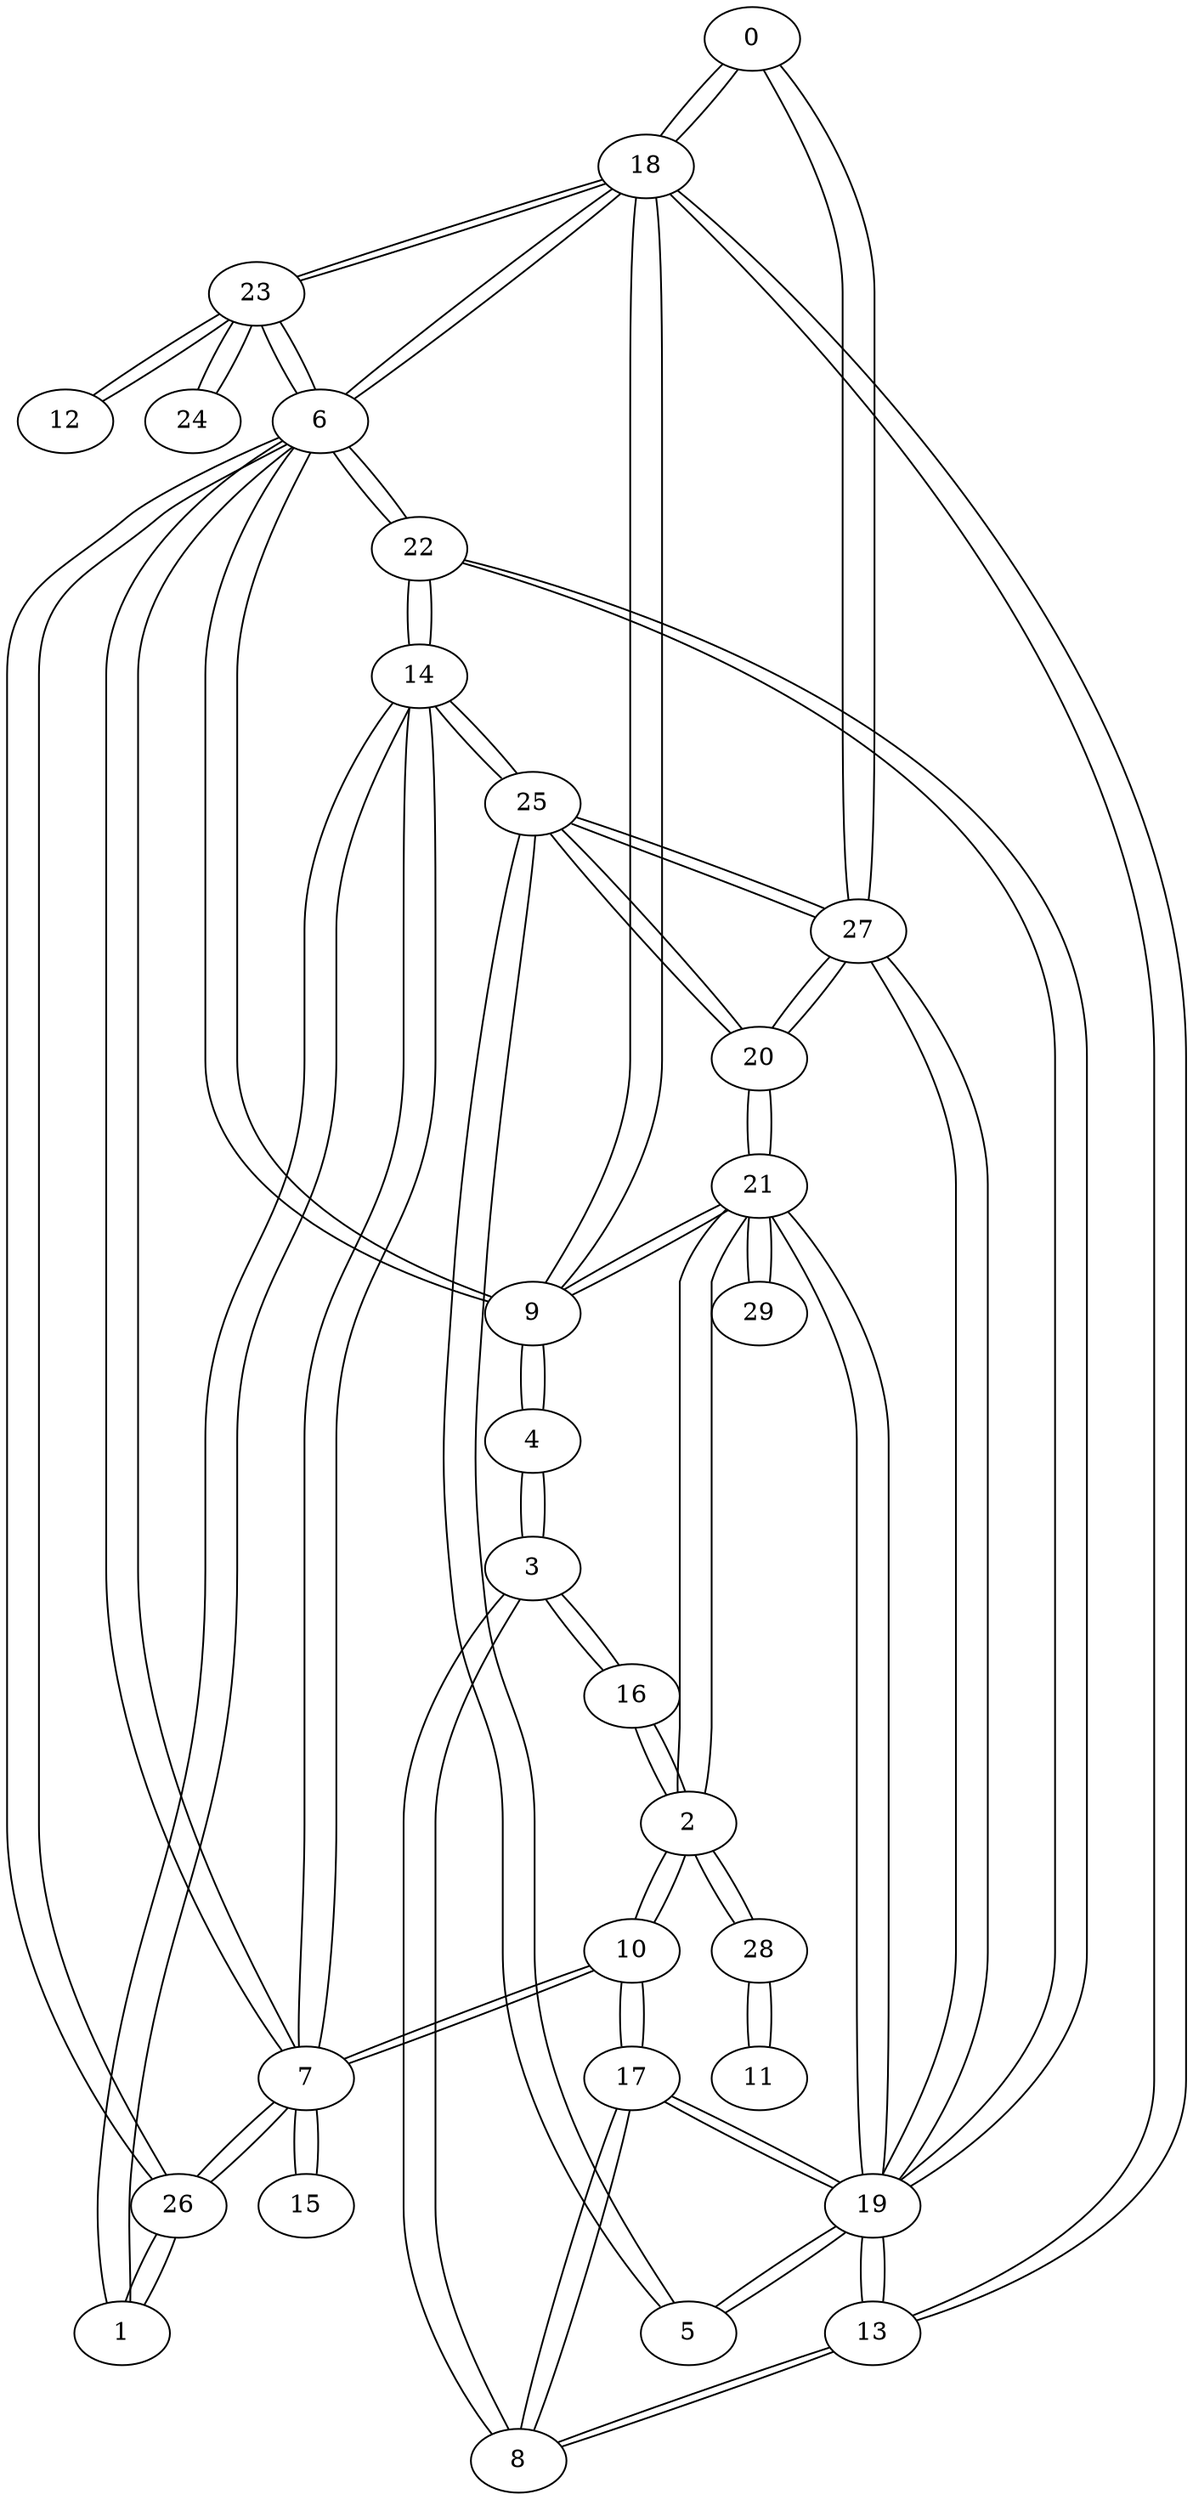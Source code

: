 graph {
  0 -- 18;
  0 -- 27;
  18 -- 0;
  18 -- 6;
  18 -- 9;
  18 -- 13;
  18 -- 23;
  27 -- 0;
  27 -- 19;
  27 -- 20;
  27 -- 25;
  1 -- 14;
  1 -- 26;
  14 -- 1;
  14 -- 7;
  14 -- 22;
  14 -- 25;
  26 -- 1;
  26 -- 6;
  26 -- 7;
  2 -- 10;
  2 -- 16;
  2 -- 21;
  2 -- 28;
  10 -- 2;
  10 -- 7;
  10 -- 17;
  16 -- 2;
  16 -- 3;
  21 -- 2;
  21 -- 9;
  21 -- 19;
  21 -- 20;
  21 -- 29;
  28 -- 2;
  28 -- 11;
  3 -- 4;
  3 -- 8;
  3 -- 16;
  4 -- 3;
  4 -- 9;
  8 -- 3;
  8 -- 13;
  8 -- 17;
  9 -- 4;
  9 -- 6;
  9 -- 18;
  9 -- 21;
  5 -- 19;
  5 -- 25;
  19 -- 5;
  19 -- 13;
  19 -- 17;
  19 -- 21;
  19 -- 22;
  19 -- 27;
  25 -- 5;
  25 -- 14;
  25 -- 20;
  25 -- 27;
  6 -- 7;
  6 -- 9;
  6 -- 18;
  6 -- 22;
  6 -- 23;
  6 -- 26;
  7 -- 6;
  7 -- 10;
  7 -- 14;
  7 -- 15;
  7 -- 26;
  22 -- 6;
  22 -- 14;
  22 -- 19;
  23 -- 6;
  23 -- 12;
  23 -- 18;
  23 -- 24;
  15 -- 7;
  13 -- 8;
  13 -- 18;
  13 -- 19;
  17 -- 8;
  17 -- 10;
  17 -- 19;
  11 -- 28;
  12 -- 23;
  20 -- 21;
  20 -- 25;
  20 -- 27;
  29 -- 21;
  24 -- 23;
}